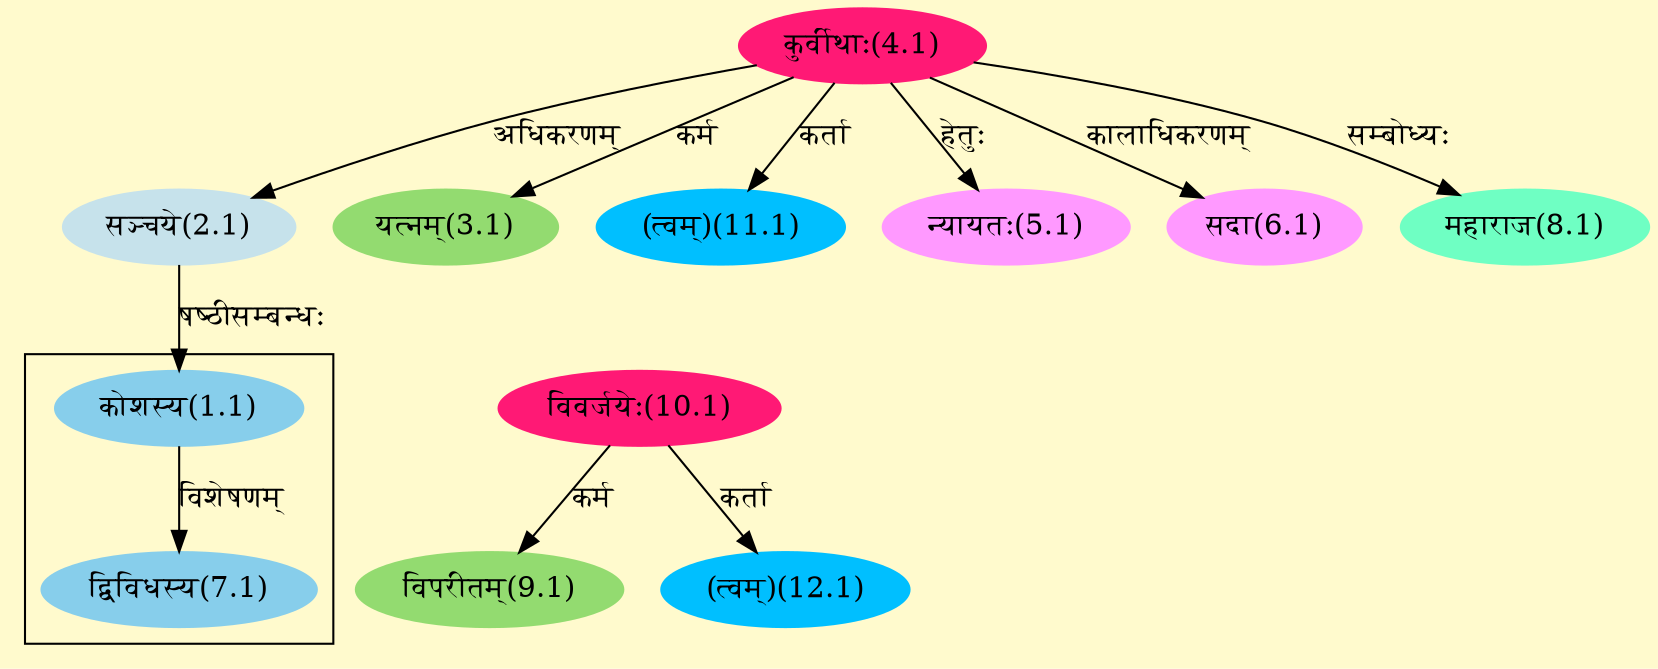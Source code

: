 digraph G{
rankdir=BT;
 compound=true;
 bgcolor="lemonchiffon1";

subgraph cluster_1{
Node7_1 [style=filled, color="#87CEEB" label = "द्विविधस्य(7.1)"]
Node1_1 [style=filled, color="#87CEEB" label = "कोशस्य(1.1)"]

}
Node1_1 [style=filled, color="#87CEEB" label = "कोशस्य(1.1)"]
Node2_1 [style=filled, color="#C6E2EB" label = "सञ्चये(2.1)"]
Node4_1 [style=filled, color="#FF1975" label = "कुर्वीथाः(4.1)"]
Node3_1 [style=filled, color="#93DB70" label = "यत्नम्(3.1)"]
Node11_1 [style=filled, color="#00BFFF" label = "(त्वम्)(11.1)"]
Node5_1 [style=filled, color="#FF99FF" label = "न्यायतः(5.1)"]
Node6_1 [style=filled, color="#FF99FF" label = "सदा(6.1)"]
Node8_1 [style=filled, color="#6FFFC3" label = "महाराज(8.1)"]
Node9_1 [style=filled, color="#93DB70" label = "विपरीतम्(9.1)"]
Node10_1 [style=filled, color="#FF1975" label = "विवर्जयेः(10.1)"]
Node12_1 [style=filled, color="#00BFFF" label = "(त्वम्)(12.1)"]
/* Start of Relations section */

Node1_1 -> Node2_1 [  label="षष्ठीसम्बन्धः"  dir="back" ]
Node2_1 -> Node4_1 [  label="अधिकरणम्"  dir="back" ]
Node3_1 -> Node4_1 [  label="कर्म"  dir="back" ]
Node5_1 -> Node4_1 [  label="हेतुः"  dir="back" ]
Node6_1 -> Node4_1 [  label="कालाधिकरणम्"  dir="back" ]
Node7_1 -> Node1_1 [  label="विशेषणम्"  dir="back" ]
Node8_1 -> Node4_1 [  label="सम्बोध्यः"  dir="back" ]
Node9_1 -> Node10_1 [  label="कर्म"  dir="back" ]
Node11_1 -> Node4_1 [  label="कर्ता"  dir="back" ]
Node12_1 -> Node10_1 [  label="कर्ता"  dir="back" ]
}
